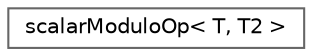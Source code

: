 digraph "Graphical Class Hierarchy"
{
 // LATEX_PDF_SIZE
  bgcolor="transparent";
  edge [fontname=Helvetica,fontsize=10,labelfontname=Helvetica,labelfontsize=10];
  node [fontname=Helvetica,fontsize=10,shape=box,height=0.2,width=0.4];
  rankdir="LR";
  Node0 [id="Node000000",label="scalarModuloOp\< T, T2 \>",height=0.2,width=0.4,color="grey40", fillcolor="white", style="filled",URL="$structFoam_1_1scalarModuloOp.html",tooltip=" "];
}
